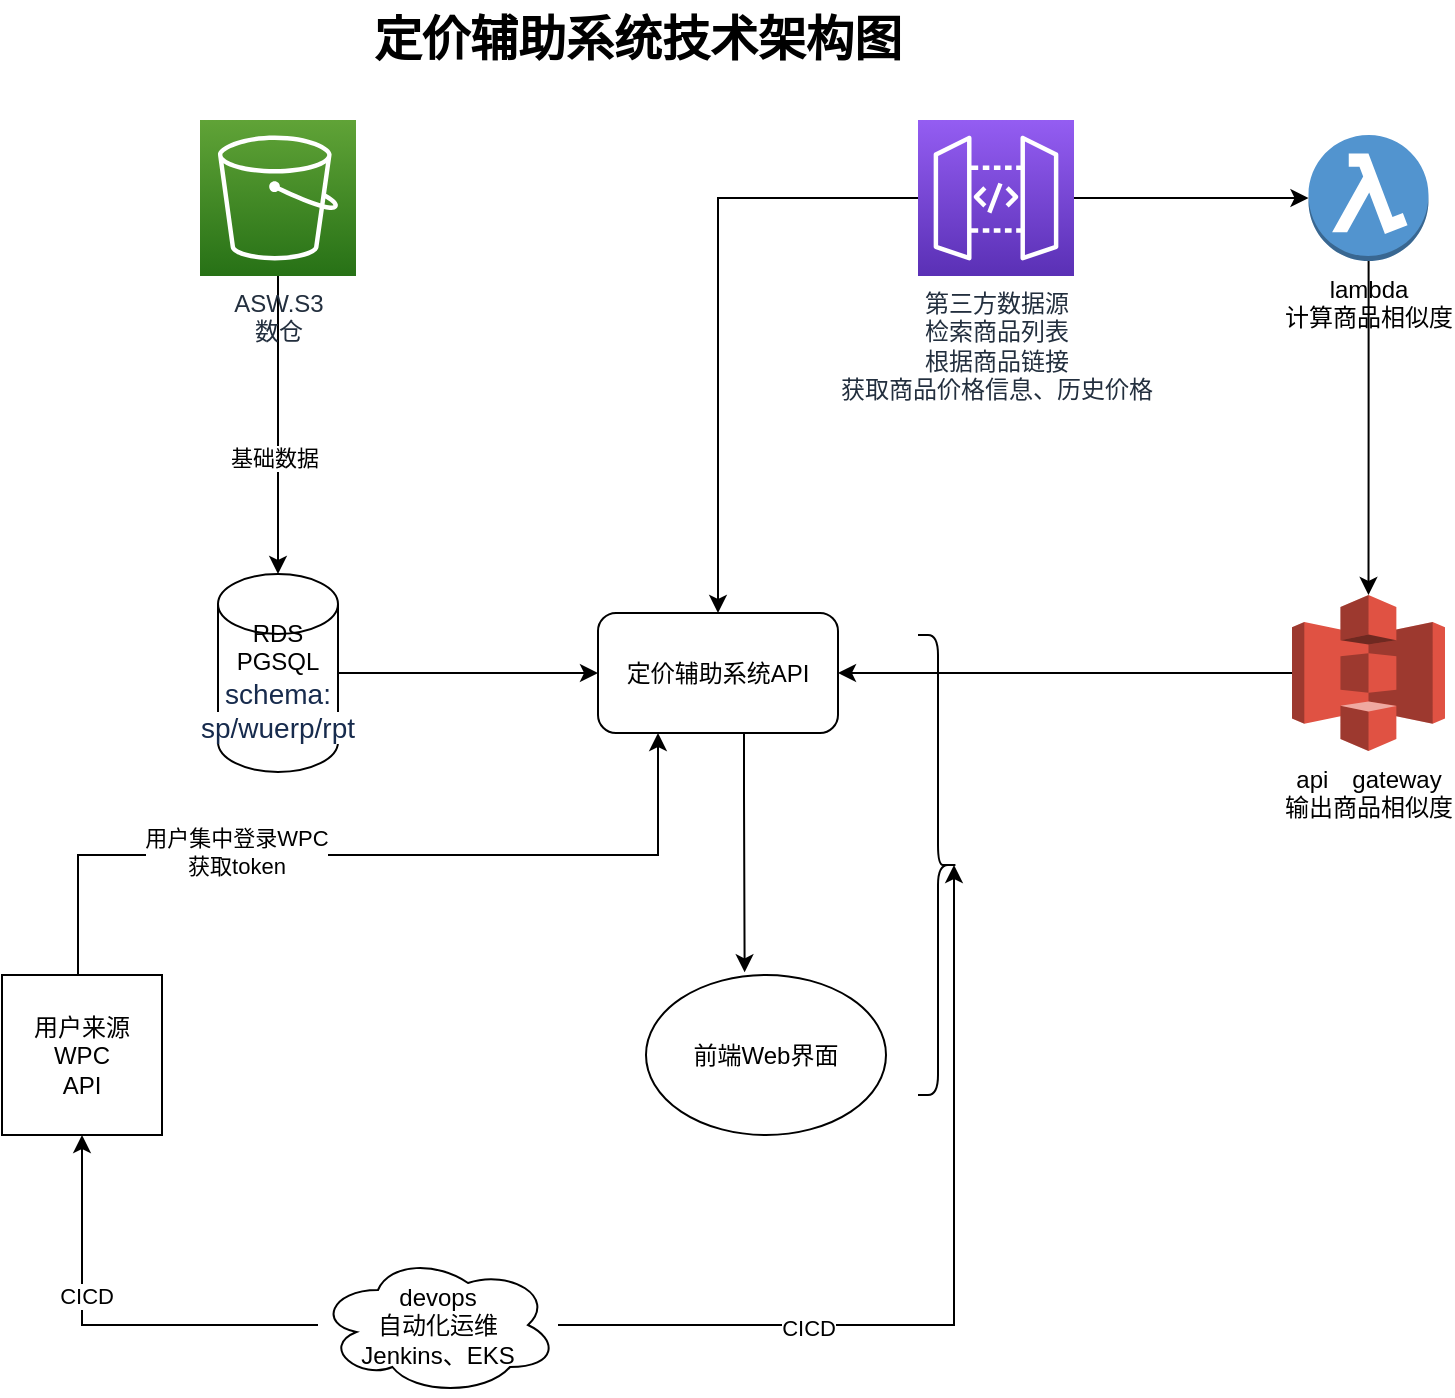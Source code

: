 <mxfile version="14.5.1" type="github">
  <diagram id="cYfa8lgzgTLfVm2sliMU" name="第 1 页">
    <mxGraphModel dx="1022" dy="437" grid="1" gridSize="10" guides="1" tooltips="1" connect="1" arrows="1" fold="1" page="1" pageScale="1" pageWidth="827" pageHeight="1169" math="0" shadow="0">
      <root>
        <mxCell id="0" />
        <mxCell id="1" parent="0" />
        <mxCell id="G8hUHB8uOq_SmMZOWIxZ-6" style="edgeStyle=orthogonalEdgeStyle;rounded=0;orthogonalLoop=1;jettySize=auto;html=1;" parent="1" source="G8hUHB8uOq_SmMZOWIxZ-1" target="G8hUHB8uOq_SmMZOWIxZ-3" edge="1">
          <mxGeometry relative="1" as="geometry">
            <Array as="points">
              <mxPoint x="83" y="447.5" />
              <mxPoint x="373" y="447.5" />
            </Array>
          </mxGeometry>
        </mxCell>
        <mxCell id="G8hUHB8uOq_SmMZOWIxZ-7" value="用户集中登录WPC&lt;br&gt;获取token" style="edgeLabel;html=1;align=center;verticalAlign=middle;resizable=0;points=[];" parent="G8hUHB8uOq_SmMZOWIxZ-6" vertex="1" connectable="0">
          <mxGeometry x="-0.326" y="2" relative="1" as="geometry">
            <mxPoint as="offset" />
          </mxGeometry>
        </mxCell>
        <mxCell id="G8hUHB8uOq_SmMZOWIxZ-1" value="用户来源&lt;br&gt;WPC&lt;br&gt;API" style="whiteSpace=wrap;html=1;aspect=fixed;" parent="1" vertex="1">
          <mxGeometry x="45" y="507.5" width="80" height="80" as="geometry" />
        </mxCell>
        <mxCell id="p6i0D4iLJgfQIYey-O3B-26" style="edgeStyle=orthogonalEdgeStyle;rounded=0;orthogonalLoop=1;jettySize=auto;html=1;entryX=0.411;entryY=-0.017;entryDx=0;entryDy=0;entryPerimeter=0;" parent="1" source="G8hUHB8uOq_SmMZOWIxZ-3" target="G8hUHB8uOq_SmMZOWIxZ-4" edge="1">
          <mxGeometry relative="1" as="geometry">
            <Array as="points">
              <mxPoint x="416" y="417.5" />
              <mxPoint x="416" y="417.5" />
            </Array>
          </mxGeometry>
        </mxCell>
        <mxCell id="G8hUHB8uOq_SmMZOWIxZ-3" value="定价辅助系统API" style="rounded=1;whiteSpace=wrap;html=1;" parent="1" vertex="1">
          <mxGeometry x="343" y="326.5" width="120" height="60" as="geometry" />
        </mxCell>
        <mxCell id="G8hUHB8uOq_SmMZOWIxZ-4" value="前端Web界面" style="ellipse;whiteSpace=wrap;html=1;" parent="1" vertex="1">
          <mxGeometry x="367" y="507.5" width="120" height="80" as="geometry" />
        </mxCell>
        <mxCell id="p6i0D4iLJgfQIYey-O3B-11" style="edgeStyle=orthogonalEdgeStyle;rounded=0;orthogonalLoop=1;jettySize=auto;html=1;entryX=0;entryY=0.5;entryDx=0;entryDy=0;" parent="1" source="G8hUHB8uOq_SmMZOWIxZ-5" target="G8hUHB8uOq_SmMZOWIxZ-3" edge="1">
          <mxGeometry relative="1" as="geometry" />
        </mxCell>
        <mxCell id="G8hUHB8uOq_SmMZOWIxZ-5" value="RDS&lt;br&gt;PGSQL&lt;br&gt;&lt;span style=&quot;color: rgb(23 , 43 , 77) ; font-size: 14px ; text-align: left ; background-color: rgb(255 , 255 , 255)&quot;&gt;schema:&lt;br&gt;sp/wuerp/rpt&lt;br&gt;&lt;br&gt;&lt;/span&gt;" style="shape=cylinder3;whiteSpace=wrap;html=1;boundedLbl=1;backgroundOutline=1;size=15;" parent="1" vertex="1">
          <mxGeometry x="153" y="307" width="60" height="99" as="geometry" />
        </mxCell>
        <mxCell id="p6i0D4iLJgfQIYey-O3B-18" style="edgeStyle=orthogonalEdgeStyle;rounded=0;orthogonalLoop=1;jettySize=auto;html=1;entryX=0.5;entryY=1;entryDx=0;entryDy=0;" parent="1" source="G8hUHB8uOq_SmMZOWIxZ-23" target="G8hUHB8uOq_SmMZOWIxZ-1" edge="1">
          <mxGeometry relative="1" as="geometry" />
        </mxCell>
        <mxCell id="p6i0D4iLJgfQIYey-O3B-22" value="CICD" style="edgeLabel;html=1;align=center;verticalAlign=middle;resizable=0;points=[];" parent="p6i0D4iLJgfQIYey-O3B-18" vertex="1" connectable="0">
          <mxGeometry x="0.247" y="-2" relative="1" as="geometry">
            <mxPoint as="offset" />
          </mxGeometry>
        </mxCell>
        <mxCell id="p6i0D4iLJgfQIYey-O3B-38" style="edgeStyle=orthogonalEdgeStyle;rounded=0;orthogonalLoop=1;jettySize=auto;html=1;entryX=0.1;entryY=0.5;entryDx=0;entryDy=0;entryPerimeter=0;" parent="1" source="G8hUHB8uOq_SmMZOWIxZ-23" target="p6i0D4iLJgfQIYey-O3B-37" edge="1">
          <mxGeometry relative="1" as="geometry" />
        </mxCell>
        <mxCell id="p6i0D4iLJgfQIYey-O3B-39" value="CICD" style="edgeLabel;html=1;align=center;verticalAlign=middle;resizable=0;points=[];" parent="p6i0D4iLJgfQIYey-O3B-38" vertex="1" connectable="0">
          <mxGeometry x="-0.415" y="-1" relative="1" as="geometry">
            <mxPoint as="offset" />
          </mxGeometry>
        </mxCell>
        <mxCell id="G8hUHB8uOq_SmMZOWIxZ-23" value="devops&lt;br&gt;自动化运维&lt;br&gt;Jenkins、EKS" style="ellipse;shape=cloud;whiteSpace=wrap;html=1;" parent="1" vertex="1">
          <mxGeometry x="203" y="647.5" width="120" height="70" as="geometry" />
        </mxCell>
        <mxCell id="CDTEr7zxmMwXe-56cR3S-2" style="edgeStyle=orthogonalEdgeStyle;rounded=0;orthogonalLoop=1;jettySize=auto;html=1;" edge="1" parent="1" source="p6i0D4iLJgfQIYey-O3B-2" target="G8hUHB8uOq_SmMZOWIxZ-5">
          <mxGeometry relative="1" as="geometry" />
        </mxCell>
        <mxCell id="CDTEr7zxmMwXe-56cR3S-3" value="基础数据" style="edgeLabel;html=1;align=center;verticalAlign=middle;resizable=0;points=[];" vertex="1" connectable="0" parent="CDTEr7zxmMwXe-56cR3S-2">
          <mxGeometry x="0.222" y="-2" relative="1" as="geometry">
            <mxPoint as="offset" />
          </mxGeometry>
        </mxCell>
        <mxCell id="p6i0D4iLJgfQIYey-O3B-2" value="ASW.S3&lt;br&gt;数仓" style="points=[[0,0,0],[0.25,0,0],[0.5,0,0],[0.75,0,0],[1,0,0],[0,1,0],[0.25,1,0],[0.5,1,0],[0.75,1,0],[1,1,0],[0,0.25,0],[0,0.5,0],[0,0.75,0],[1,0.25,0],[1,0.5,0],[1,0.75,0]];outlineConnect=0;fontColor=#232F3E;gradientColor=#60A337;gradientDirection=north;fillColor=#277116;strokeColor=#ffffff;dashed=0;verticalLabelPosition=bottom;verticalAlign=top;align=center;html=1;fontSize=12;fontStyle=0;aspect=fixed;shape=mxgraph.aws4.resourceIcon;resIcon=mxgraph.aws4.s3;" parent="1" vertex="1">
          <mxGeometry x="144" y="80" width="78" height="78" as="geometry" />
        </mxCell>
        <mxCell id="p6i0D4iLJgfQIYey-O3B-41" style="edgeStyle=orthogonalEdgeStyle;rounded=0;orthogonalLoop=1;jettySize=auto;html=1;entryX=1;entryY=0.5;entryDx=0;entryDy=0;" parent="1" source="p6i0D4iLJgfQIYey-O3B-4" target="G8hUHB8uOq_SmMZOWIxZ-3" edge="1">
          <mxGeometry relative="1" as="geometry" />
        </mxCell>
        <mxCell id="p6i0D4iLJgfQIYey-O3B-4" value="api　gateway&lt;br&gt;输出商品相似度" style="outlineConnect=0;dashed=0;verticalLabelPosition=bottom;verticalAlign=top;align=center;html=1;shape=mxgraph.aws3.s3;fillColor=#E05243;gradientColor=none;" parent="1" vertex="1">
          <mxGeometry x="690" y="317.5" width="76.5" height="78" as="geometry" />
        </mxCell>
        <mxCell id="p6i0D4iLJgfQIYey-O3B-6" style="edgeStyle=orthogonalEdgeStyle;rounded=0;orthogonalLoop=1;jettySize=auto;html=1;" parent="1" source="p6i0D4iLJgfQIYey-O3B-5" target="p6i0D4iLJgfQIYey-O3B-4" edge="1">
          <mxGeometry relative="1" as="geometry" />
        </mxCell>
        <mxCell id="p6i0D4iLJgfQIYey-O3B-5" value="lambda&lt;br&gt;计算商品相似度&lt;br&gt;" style="outlineConnect=0;dashed=0;verticalLabelPosition=bottom;verticalAlign=top;align=center;html=1;shape=mxgraph.aws3.lambda_function;fillColor=#5294CF;gradientColor=none;" parent="1" vertex="1">
          <mxGeometry x="698.25" y="87.5" width="60" height="63" as="geometry" />
        </mxCell>
        <mxCell id="p6i0D4iLJgfQIYey-O3B-15" style="edgeStyle=orthogonalEdgeStyle;rounded=0;orthogonalLoop=1;jettySize=auto;html=1;" parent="1" source="p6i0D4iLJgfQIYey-O3B-14" target="p6i0D4iLJgfQIYey-O3B-5" edge="1">
          <mxGeometry relative="1" as="geometry" />
        </mxCell>
        <mxCell id="p6i0D4iLJgfQIYey-O3B-16" style="edgeStyle=orthogonalEdgeStyle;rounded=0;orthogonalLoop=1;jettySize=auto;html=1;entryX=0.5;entryY=0;entryDx=0;entryDy=0;" parent="1" source="p6i0D4iLJgfQIYey-O3B-14" target="G8hUHB8uOq_SmMZOWIxZ-3" edge="1">
          <mxGeometry relative="1" as="geometry" />
        </mxCell>
        <mxCell id="p6i0D4iLJgfQIYey-O3B-14" value="第三方数据源&lt;br&gt;检索商品列表&lt;br&gt;根据商品链接&lt;br&gt;获取商品价格信息、历史价格" style="points=[[0,0,0],[0.25,0,0],[0.5,0,0],[0.75,0,0],[1,0,0],[0,1,0],[0.25,1,0],[0.5,1,0],[0.75,1,0],[1,1,0],[0,0.25,0],[0,0.5,0],[0,0.75,0],[1,0.25,0],[1,0.5,0],[1,0.75,0]];outlineConnect=0;fontColor=#232F3E;gradientColor=#945DF2;gradientDirection=north;fillColor=#5A30B5;strokeColor=#ffffff;dashed=0;verticalLabelPosition=bottom;verticalAlign=top;align=center;html=1;fontSize=12;fontStyle=0;aspect=fixed;shape=mxgraph.aws4.resourceIcon;resIcon=mxgraph.aws4.api_gateway;" parent="1" vertex="1">
          <mxGeometry x="503" y="80" width="78" height="78" as="geometry" />
        </mxCell>
        <mxCell id="p6i0D4iLJgfQIYey-O3B-37" value="" style="shape=curlyBracket;whiteSpace=wrap;html=1;rounded=1;rotation=-180;" parent="1" vertex="1">
          <mxGeometry x="503" y="337.5" width="20" height="230" as="geometry" />
        </mxCell>
        <mxCell id="p6i0D4iLJgfQIYey-O3B-42" value="&lt;font style=&quot;font-size: 24px&quot;&gt;&lt;b&gt;定价辅助系统技术架构图&lt;/b&gt;&lt;/font&gt;" style="text;html=1;strokeColor=none;fillColor=none;align=center;verticalAlign=middle;whiteSpace=wrap;rounded=0;" parent="1" vertex="1">
          <mxGeometry x="213" y="20" width="300" height="40" as="geometry" />
        </mxCell>
      </root>
    </mxGraphModel>
  </diagram>
</mxfile>
